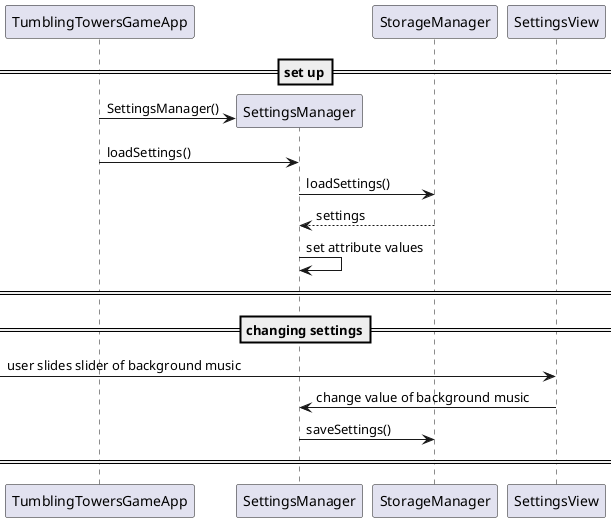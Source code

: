 @startuml
==set up==
TumblingTowersGameApp -> SettingsManager **: SettingsManager()
TumblingTowersGameApp -> SettingsManager: loadSettings()
SettingsManager -> StorageManager: loadSettings()
StorageManager --> SettingsManager: settings
SettingsManager -> SettingsManager: set attribute values
====

==changing settings==
-> SettingsView: user slides slider of background music
SettingsView -> SettingsManager: change value of background music
SettingsManager -> StorageManager: saveSettings()
====
@enduml